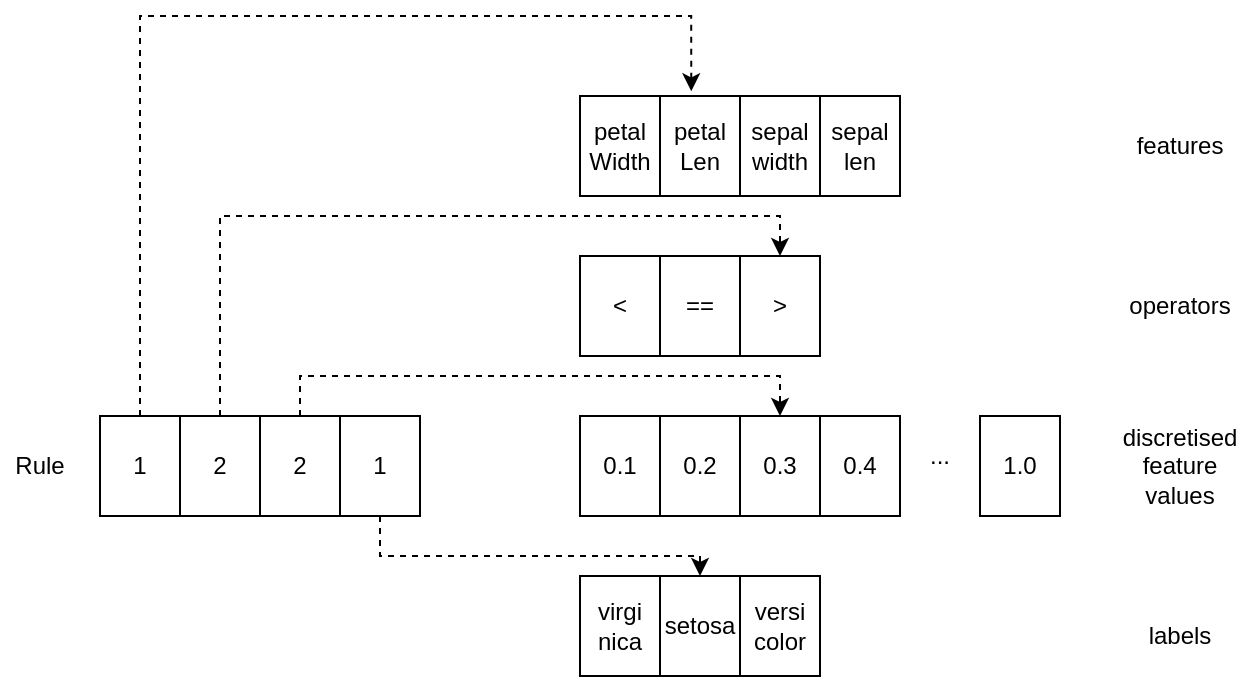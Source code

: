 <mxGraphModel dx="1001" dy="875" grid="1" gridSize="10" guides="1" tooltips="1" connect="1" arrows="1" fold="1" page="1" pageScale="1" pageWidth="827" pageHeight="1169" background="#ffffff"><root><mxCell id="0"/><mxCell id="1" parent="0"/><mxCell id="23" style="edgeStyle=orthogonalEdgeStyle;rounded=0;html=1;exitX=0.5;exitY=0;entryX=0.391;entryY=-0.047;entryPerimeter=0;jettySize=auto;orthogonalLoop=1;dashed=1;" parent="1" source="2" target="10" edge="1"><mxGeometry relative="1" as="geometry"><Array as="points"><mxPoint x="140" y="120"/><mxPoint x="416" y="120"/></Array></mxGeometry></mxCell><mxCell id="2" value="1" style="rounded=0;whiteSpace=wrap;html=1;" parent="1" vertex="1"><mxGeometry x="120" y="320" width="40" height="50" as="geometry"/></mxCell><mxCell id="24" style="edgeStyle=orthogonalEdgeStyle;rounded=0;html=1;exitX=0.5;exitY=0;entryX=0.5;entryY=0;jettySize=auto;orthogonalLoop=1;dashed=1;" parent="1" source="3" target="9" edge="1"><mxGeometry relative="1" as="geometry"/></mxCell><mxCell id="3" value="2" style="rounded=0;whiteSpace=wrap;html=1;" parent="1" vertex="1"><mxGeometry x="160" y="320" width="40" height="50" as="geometry"/></mxCell><mxCell id="25" style="edgeStyle=orthogonalEdgeStyle;rounded=0;html=1;exitX=0.5;exitY=0;entryX=0.5;entryY=0;dashed=1;jettySize=auto;orthogonalLoop=1;" parent="1" source="4" target="18" edge="1"><mxGeometry relative="1" as="geometry"/></mxCell><mxCell id="4" value="2" style="rounded=0;whiteSpace=wrap;html=1;" parent="1" vertex="1"><mxGeometry x="200" y="320" width="40" height="50" as="geometry"/></mxCell><mxCell id="26" style="edgeStyle=orthogonalEdgeStyle;rounded=0;html=1;exitX=0.5;exitY=1;entryX=0.5;entryY=0;dashed=1;jettySize=auto;orthogonalLoop=1;" parent="1" source="5" target="20" edge="1"><mxGeometry relative="1" as="geometry"><Array as="points"><mxPoint x="260" y="390"/><mxPoint x="420" y="390"/></Array></mxGeometry></mxCell><mxCell id="5" value="1" style="rounded=0;whiteSpace=wrap;html=1;" parent="1" vertex="1"><mxGeometry x="240" y="320" width="40" height="50" as="geometry"/></mxCell><mxCell id="7" value="0.2" style="rounded=0;whiteSpace=wrap;html=1;" parent="1" vertex="1"><mxGeometry x="400" y="320" width="40" height="50" as="geometry"/></mxCell><mxCell id="8" value="1.0" style="rounded=0;whiteSpace=wrap;html=1;" parent="1" vertex="1"><mxGeometry x="560" y="320" width="40" height="50" as="geometry"/></mxCell><mxCell id="9" value="&amp;gt;" style="rounded=0;whiteSpace=wrap;html=1;" parent="1" vertex="1"><mxGeometry x="440" y="240" width="40" height="50" as="geometry"/></mxCell><mxCell id="10" value="petal&lt;div&gt;Len&lt;/div&gt;" style="rounded=0;whiteSpace=wrap;html=1;" parent="1" vertex="1"><mxGeometry x="400" y="160" width="40" height="50" as="geometry"/></mxCell><mxCell id="11" value="petal&lt;div&gt;Width&lt;/div&gt;" style="rounded=0;whiteSpace=wrap;html=1;" parent="1" vertex="1"><mxGeometry x="360" y="160" width="40" height="50" as="geometry"/></mxCell><mxCell id="12" value="==" style="rounded=0;whiteSpace=wrap;html=1;" parent="1" vertex="1"><mxGeometry x="400" y="240" width="40" height="50" as="geometry"/></mxCell><mxCell id="13" value="&amp;lt;" style="rounded=0;whiteSpace=wrap;html=1;" parent="1" vertex="1"><mxGeometry x="360" y="240" width="40" height="50" as="geometry"/></mxCell><mxCell id="14" value="0.1" style="rounded=0;whiteSpace=wrap;html=1;" parent="1" vertex="1"><mxGeometry x="360" y="320" width="40" height="50" as="geometry"/></mxCell><mxCell id="16" value="virgi&lt;div&gt;nica&lt;/div&gt;" style="rounded=0;whiteSpace=wrap;html=1;" parent="1" vertex="1"><mxGeometry x="360" y="400" width="40" height="50" as="geometry"/></mxCell><mxCell id="17" value="0.4" style="rounded=0;whiteSpace=wrap;html=1;" parent="1" vertex="1"><mxGeometry x="480" y="320" width="40" height="50" as="geometry"/></mxCell><mxCell id="18" value="0.3" style="rounded=0;whiteSpace=wrap;html=1;" parent="1" vertex="1"><mxGeometry x="440" y="320" width="40" height="50" as="geometry"/></mxCell><mxCell id="19" value="versi&lt;div&gt;color&lt;/div&gt;" style="rounded=0;whiteSpace=wrap;html=1;" parent="1" vertex="1"><mxGeometry x="440" y="400" width="40" height="50" as="geometry"/></mxCell><mxCell id="20" value="setosa" style="rounded=0;whiteSpace=wrap;html=1;" parent="1" vertex="1"><mxGeometry x="400" y="400" width="40" height="50" as="geometry"/></mxCell><mxCell id="21" value="sepal&lt;div&gt;len&lt;/div&gt;" style="rounded=0;whiteSpace=wrap;html=1;" parent="1" vertex="1"><mxGeometry x="480" y="160" width="40" height="50" as="geometry"/></mxCell><mxCell id="22" value="sepal&lt;div&gt;width&lt;/div&gt;" style="rounded=0;whiteSpace=wrap;html=1;" parent="1" vertex="1"><mxGeometry x="440" y="160" width="40" height="50" as="geometry"/></mxCell><mxCell id="27" value="features" style="text;html=1;strokeColor=none;fillColor=none;align=center;verticalAlign=middle;whiteSpace=wrap;rounded=0;" parent="1" vertex="1"><mxGeometry x="640" y="175" width="40" height="20" as="geometry"/></mxCell><mxCell id="28" value="operators" style="text;html=1;strokeColor=none;fillColor=none;align=center;verticalAlign=middle;whiteSpace=wrap;rounded=0;" parent="1" vertex="1"><mxGeometry x="640" y="255" width="40" height="20" as="geometry"/></mxCell><mxCell id="29" value="labels" style="text;html=1;strokeColor=none;fillColor=none;align=center;verticalAlign=middle;whiteSpace=wrap;rounded=0;" parent="1" vertex="1"><mxGeometry x="640" y="420" width="40" height="20" as="geometry"/></mxCell><mxCell id="30" value="..." style="text;html=1;strokeColor=none;fillColor=none;align=center;verticalAlign=middle;whiteSpace=wrap;rounded=0;" parent="1" vertex="1"><mxGeometry x="520" y="330" width="40" height="20" as="geometry"/></mxCell><mxCell id="32" value="discretised&lt;div&gt;feature&lt;/div&gt;&lt;div&gt;values&lt;/div&gt;" style="text;html=1;strokeColor=none;fillColor=none;align=center;verticalAlign=middle;whiteSpace=wrap;rounded=0;" parent="1" vertex="1"><mxGeometry x="640" y="335" width="40" height="20" as="geometry"/></mxCell><mxCell id="33" value="Rule" style="text;html=1;strokeColor=none;fillColor=none;align=center;verticalAlign=middle;whiteSpace=wrap;rounded=0;" parent="1" vertex="1"><mxGeometry x="70" y="335" width="40" height="20" as="geometry"/></mxCell></root></mxGraphModel>
